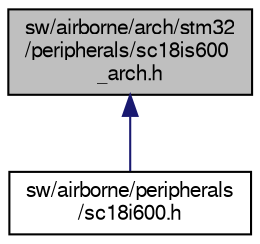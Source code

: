 digraph "sw/airborne/arch/stm32/peripherals/sc18is600_arch.h"
{
  edge [fontname="FreeSans",fontsize="10",labelfontname="FreeSans",labelfontsize="10"];
  node [fontname="FreeSans",fontsize="10",shape=record];
  Node1 [label="sw/airborne/arch/stm32\l/peripherals/sc18is600\l_arch.h",height=0.2,width=0.4,color="black", fillcolor="grey75", style="filled", fontcolor="black"];
  Node1 -> Node2 [dir="back",color="midnightblue",fontsize="10",style="solid",fontname="FreeSans"];
  Node2 [label="sw/airborne/peripherals\l/sc18i600.h",height=0.2,width=0.4,color="black", fillcolor="white", style="filled",URL="$sc18i600_8h.html"];
}
